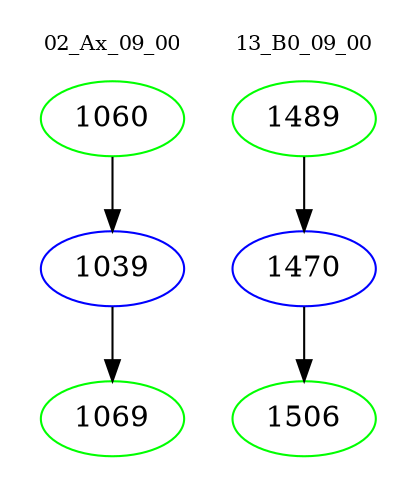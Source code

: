 digraph{
subgraph cluster_0 {
color = white
label = "02_Ax_09_00";
fontsize=10;
T0_1060 [label="1060", color="green"]
T0_1060 -> T0_1039 [color="black"]
T0_1039 [label="1039", color="blue"]
T0_1039 -> T0_1069 [color="black"]
T0_1069 [label="1069", color="green"]
}
subgraph cluster_1 {
color = white
label = "13_B0_09_00";
fontsize=10;
T1_1489 [label="1489", color="green"]
T1_1489 -> T1_1470 [color="black"]
T1_1470 [label="1470", color="blue"]
T1_1470 -> T1_1506 [color="black"]
T1_1506 [label="1506", color="green"]
}
}
